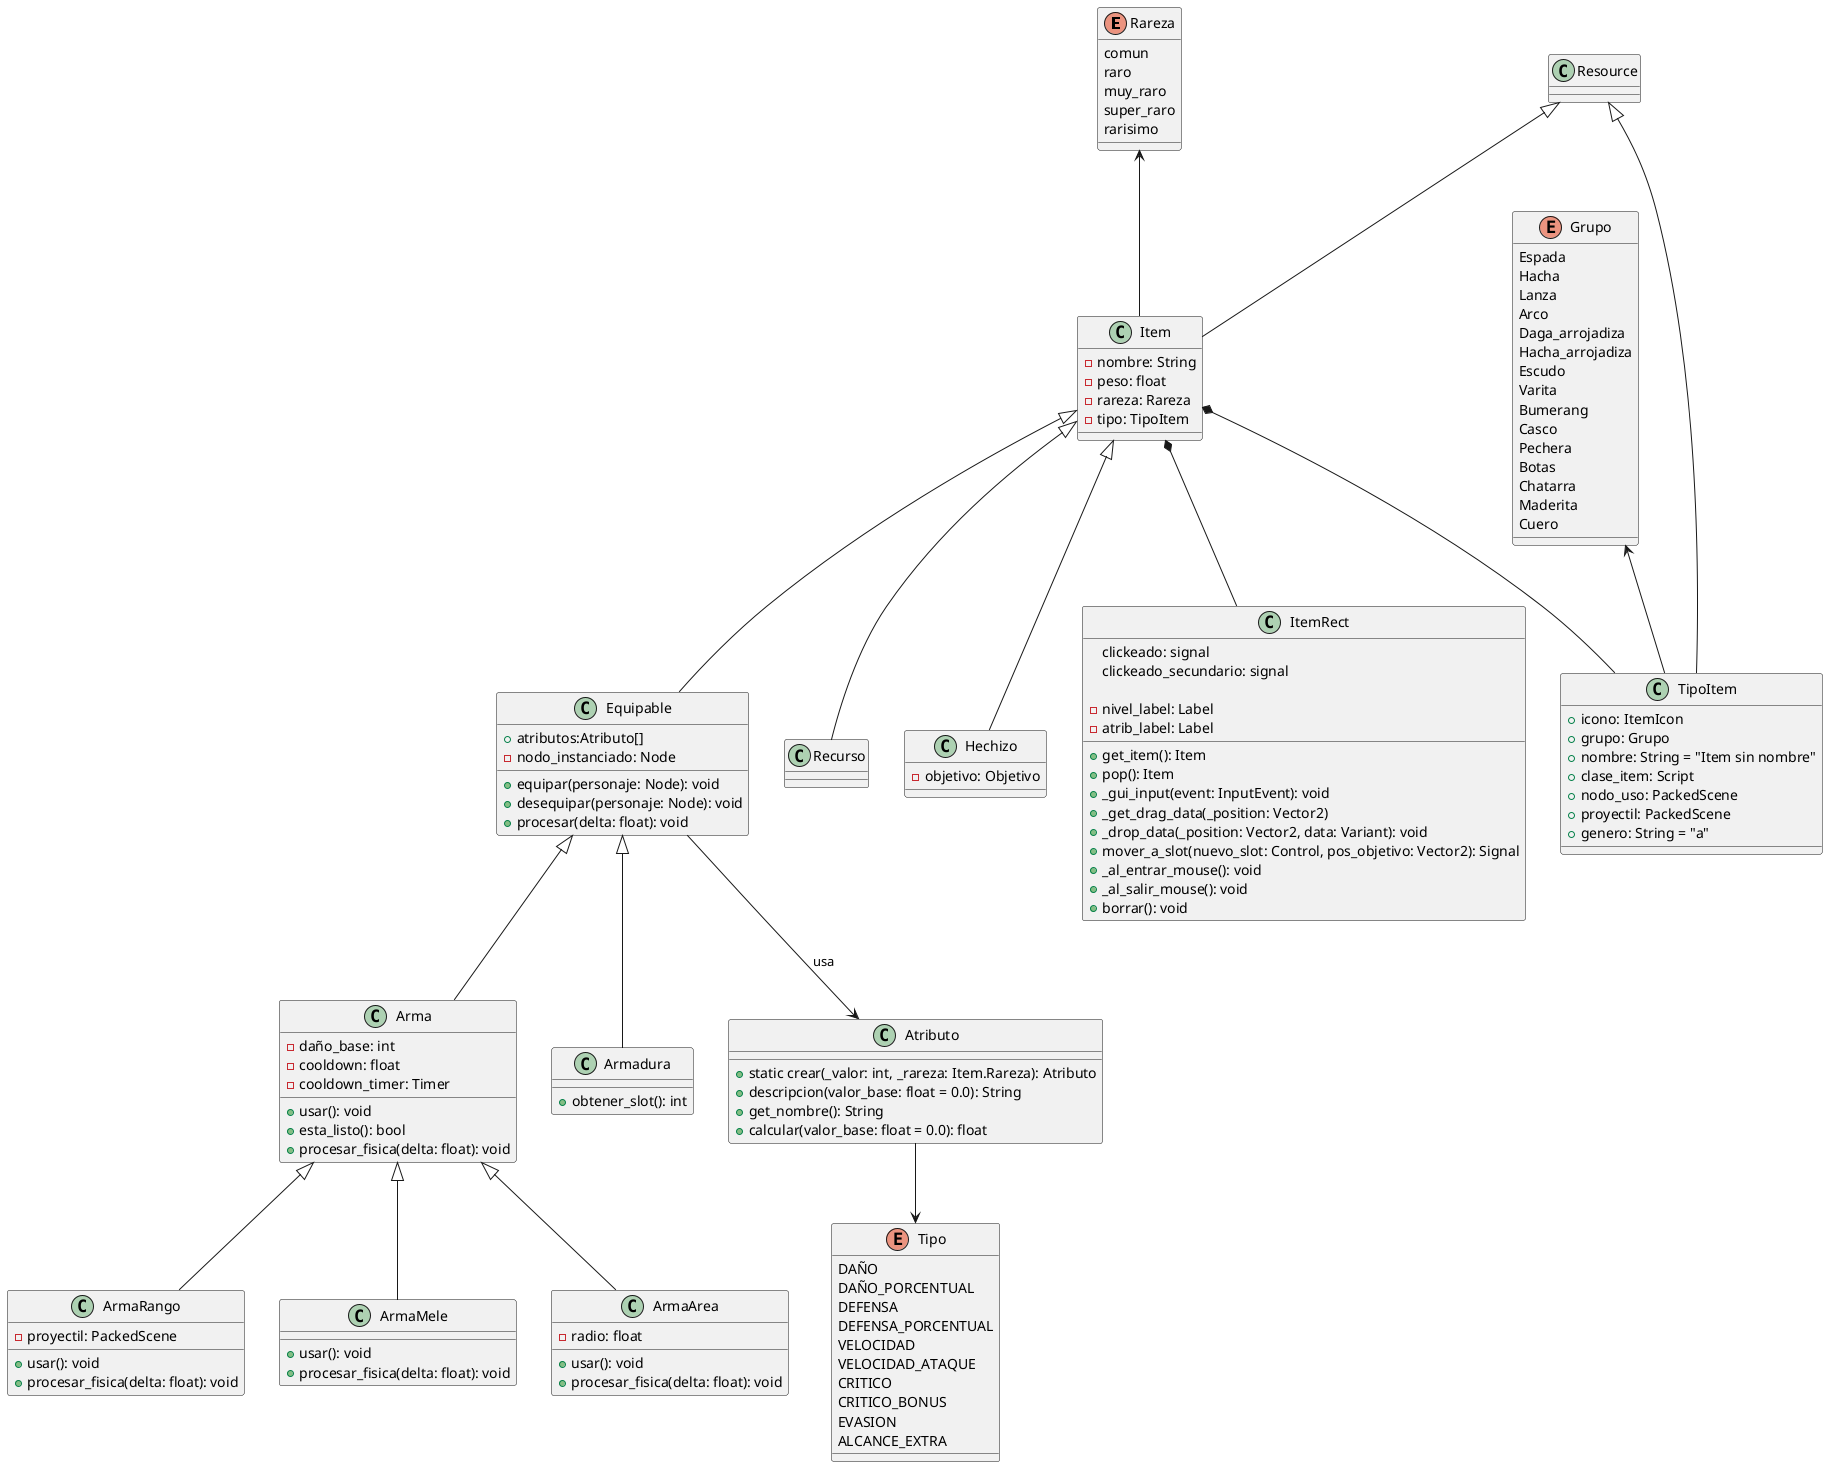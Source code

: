@startuml Items

enum Rareza {
  comun
  raro
  muy_raro
  super_raro
  rarisimo
}

Rareza <-- Item

enum Grupo {
  Espada
  Hacha
  Lanza
  Arco
  Daga_arrojadiza
  Hacha_arrojadiza
  Escudo
  Varita
  Bumerang
  Casco
  Pechera
  Botas
  Chatarra
  Maderita
  Cuero
}

Grupo <-- TipoItem 

class Resource

class Item {
  - nombre: String
  - peso: float
  - rareza: Rareza
  - tipo: TipoItem
}

class Equipable {
  + atributos:Atributo[]
  - nodo_instanciado: Node
  + equipar(personaje: Node): void
  + desequipar(personaje: Node): void
  + procesar(delta: float): void
}

class Arma {
  - daño_base: int
  - cooldown: float
  - cooldown_timer: Timer
  + usar(): void
  + esta_listo(): bool
  + procesar_fisica(delta: float): void
}

class Armadura {
  + obtener_slot(): int
}

class Recurso {
}

class Hechizo {
  - objetivo: Objetivo
}

class ArmaRango {
  - proyectil: PackedScene
  + usar(): void
  + procesar_fisica(delta: float): void
}

class ArmaMele {
  + usar(): void
  + procesar_fisica(delta: float): void
}

class ArmaArea {
  - radio: float
  + usar(): void
  + procesar_fisica(delta: float): void
}

Resource <|-- Item
Item <|-- Equipable
Item <|-- Recurso
Item <|-- Hechizo
Equipable <|-- Arma
Equipable <|-- Armadura
Arma <|-- ArmaRango
Arma <|-- ArmaMele
Arma <|-- ArmaArea

class TipoItem {
  + icono: ItemIcon
  + grupo: Grupo
  + nombre: String = "Item sin nombre"
  + clase_item: Script
  + nodo_uso: PackedScene
  + proyectil: PackedScene
  + genero: String = "a"
}

Resource <|-- TipoItem
Item *-- TipoItem

class Atributo {
  + static crear(_valor: int, _rareza: Item.Rareza): Atributo
  + descripcion(valor_base: float = 0.0): String
  + get_nombre(): String
  + calcular(valor_base: float = 0.0): float
}

Equipable -->Atributo : usa

enum Tipo {
  DAÑO
  DAÑO_PORCENTUAL
  DEFENSA
  DEFENSA_PORCENTUAL
  VELOCIDAD
  VELOCIDAD_ATAQUE
  CRITICO
  CRITICO_BONUS
  EVASION
  ALCANCE_EXTRA
}

Atributo --> Tipo


class ItemRect {
  clickeado: signal
  clickeado_secundario: signal

  - nivel_label: Label
  - atrib_label: Label

  + get_item(): Item
  + pop(): Item
  + _gui_input(event: InputEvent): void
  + _get_drag_data(_position: Vector2)
  + _drop_data(_position: Vector2, data: Variant): void
  + mover_a_slot(nuevo_slot: Control, pos_objetivo: Vector2): Signal
  + _al_entrar_mouse(): void
  + _al_salir_mouse(): void
  + borrar(): void
}

Item *-- ItemRect

@enduml